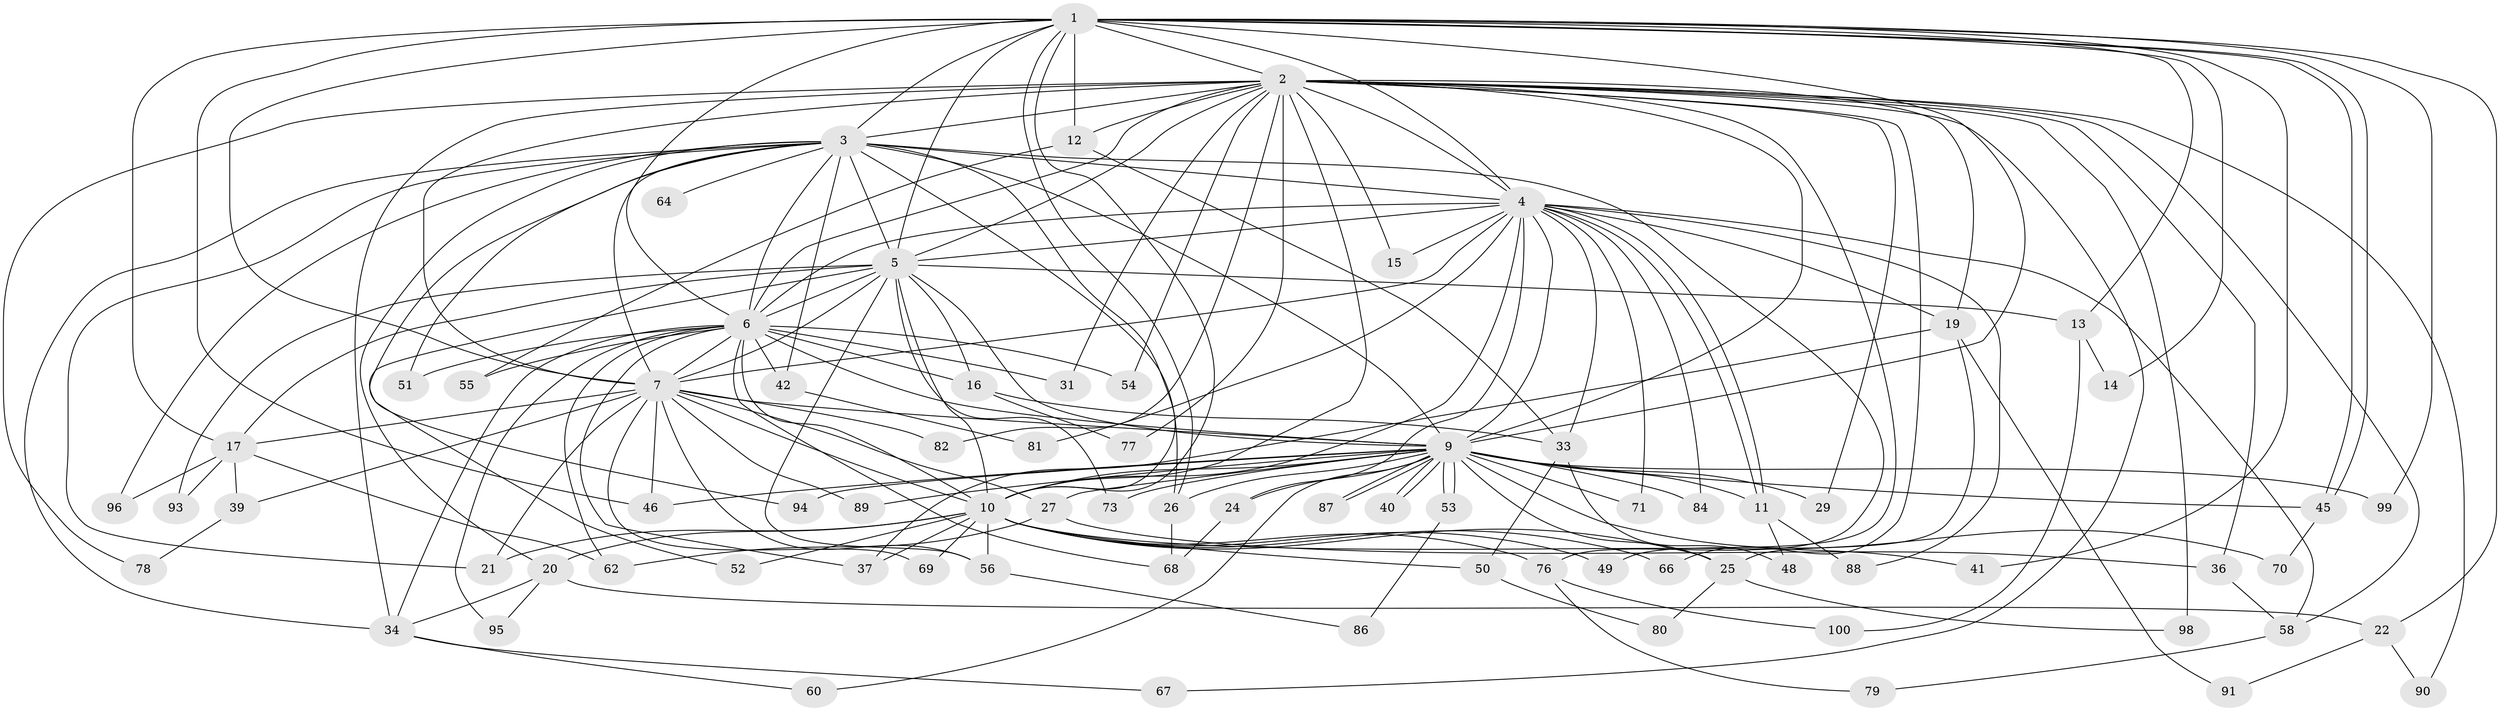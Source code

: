 // original degree distribution, {19: 0.02, 26: 0.01, 17: 0.01, 22: 0.01, 15: 0.01, 23: 0.01, 13: 0.01, 29: 0.01, 21: 0.01, 4: 0.16, 2: 0.54, 5: 0.04, 6: 0.02, 3: 0.14}
// Generated by graph-tools (version 1.1) at 2025/38/02/21/25 10:38:52]
// undirected, 77 vertices, 186 edges
graph export_dot {
graph [start="1"]
  node [color=gray90,style=filled];
  1 [super="+18"];
  2 [super="+32"];
  3 [super="+35"];
  4 [super="+38"];
  5 [super="+8"];
  6 [super="+43"];
  7 [super="+28"];
  9 [super="+57"];
  10 [super="+92"];
  11 [super="+61"];
  12;
  13;
  14;
  15;
  16;
  17 [super="+23"];
  19 [super="+47"];
  20 [super="+74"];
  21 [super="+97"];
  22;
  24;
  25 [super="+83"];
  26 [super="+30"];
  27;
  29;
  31;
  33 [super="+65"];
  34 [super="+59"];
  36 [super="+63"];
  37 [super="+44"];
  39;
  40;
  41;
  42;
  45 [super="+75"];
  46;
  48;
  49;
  50;
  51;
  52;
  53;
  54;
  55;
  56;
  58;
  60;
  62 [super="+85"];
  64;
  66;
  67;
  68 [super="+72"];
  69;
  70;
  71;
  73;
  76;
  77;
  78;
  79;
  80;
  81;
  82;
  84;
  86;
  87;
  88;
  89;
  90;
  91;
  93;
  94;
  95;
  96;
  98;
  99;
  100;
  1 -- 2;
  1 -- 3;
  1 -- 4;
  1 -- 5 [weight=3];
  1 -- 6;
  1 -- 7;
  1 -- 9;
  1 -- 10;
  1 -- 12;
  1 -- 13;
  1 -- 14;
  1 -- 22;
  1 -- 26;
  1 -- 41;
  1 -- 45;
  1 -- 45;
  1 -- 46;
  1 -- 99;
  1 -- 17;
  2 -- 3;
  2 -- 4;
  2 -- 5 [weight=2];
  2 -- 6;
  2 -- 7 [weight=2];
  2 -- 9;
  2 -- 10;
  2 -- 12;
  2 -- 15;
  2 -- 19;
  2 -- 29;
  2 -- 31;
  2 -- 34;
  2 -- 36;
  2 -- 49;
  2 -- 54;
  2 -- 58;
  2 -- 66;
  2 -- 67;
  2 -- 77;
  2 -- 78;
  2 -- 90;
  2 -- 98;
  2 -- 82;
  3 -- 4;
  3 -- 5 [weight=3];
  3 -- 6;
  3 -- 7;
  3 -- 9;
  3 -- 10;
  3 -- 20;
  3 -- 21;
  3 -- 42;
  3 -- 64 [weight=2];
  3 -- 76;
  3 -- 34;
  3 -- 96;
  3 -- 51;
  3 -- 94;
  3 -- 26;
  4 -- 5 [weight=2];
  4 -- 6 [weight=2];
  4 -- 7;
  4 -- 9;
  4 -- 10;
  4 -- 11;
  4 -- 11;
  4 -- 15;
  4 -- 19 [weight=2];
  4 -- 24;
  4 -- 33;
  4 -- 58;
  4 -- 71;
  4 -- 81;
  4 -- 84;
  4 -- 88;
  5 -- 6 [weight=3];
  5 -- 7 [weight=2];
  5 -- 9 [weight=2];
  5 -- 10 [weight=2];
  5 -- 13;
  5 -- 16;
  5 -- 17;
  5 -- 52;
  5 -- 56;
  5 -- 73;
  5 -- 93;
  6 -- 7 [weight=2];
  6 -- 9;
  6 -- 10;
  6 -- 16;
  6 -- 31;
  6 -- 34;
  6 -- 37;
  6 -- 42;
  6 -- 51;
  6 -- 54;
  6 -- 55;
  6 -- 62;
  6 -- 68;
  6 -- 95;
  7 -- 9;
  7 -- 10;
  7 -- 17;
  7 -- 21;
  7 -- 27;
  7 -- 39;
  7 -- 46;
  7 -- 56;
  7 -- 69;
  7 -- 82;
  7 -- 89;
  9 -- 10;
  9 -- 24;
  9 -- 26;
  9 -- 27;
  9 -- 29;
  9 -- 40;
  9 -- 40;
  9 -- 53;
  9 -- 53;
  9 -- 60;
  9 -- 70;
  9 -- 71;
  9 -- 84;
  9 -- 87;
  9 -- 87;
  9 -- 89;
  9 -- 94;
  9 -- 99;
  9 -- 73;
  9 -- 46;
  9 -- 25;
  9 -- 11;
  9 -- 45;
  10 -- 20;
  10 -- 25;
  10 -- 41;
  10 -- 49;
  10 -- 50;
  10 -- 52;
  10 -- 66;
  10 -- 69;
  10 -- 76;
  10 -- 56;
  10 -- 37;
  10 -- 21;
  11 -- 48;
  11 -- 88;
  12 -- 33;
  12 -- 55;
  13 -- 14;
  13 -- 100;
  16 -- 77;
  16 -- 33;
  17 -- 39;
  17 -- 93;
  17 -- 96;
  17 -- 62;
  19 -- 25;
  19 -- 37;
  19 -- 91;
  20 -- 22;
  20 -- 95;
  20 -- 34;
  22 -- 90;
  22 -- 91;
  24 -- 68;
  25 -- 80;
  25 -- 98;
  26 -- 68;
  27 -- 36;
  27 -- 62;
  33 -- 48;
  33 -- 50;
  34 -- 67;
  34 -- 60;
  36 -- 58;
  39 -- 78;
  42 -- 81;
  45 -- 70;
  50 -- 80;
  53 -- 86;
  56 -- 86;
  58 -- 79;
  76 -- 79;
  76 -- 100;
}
